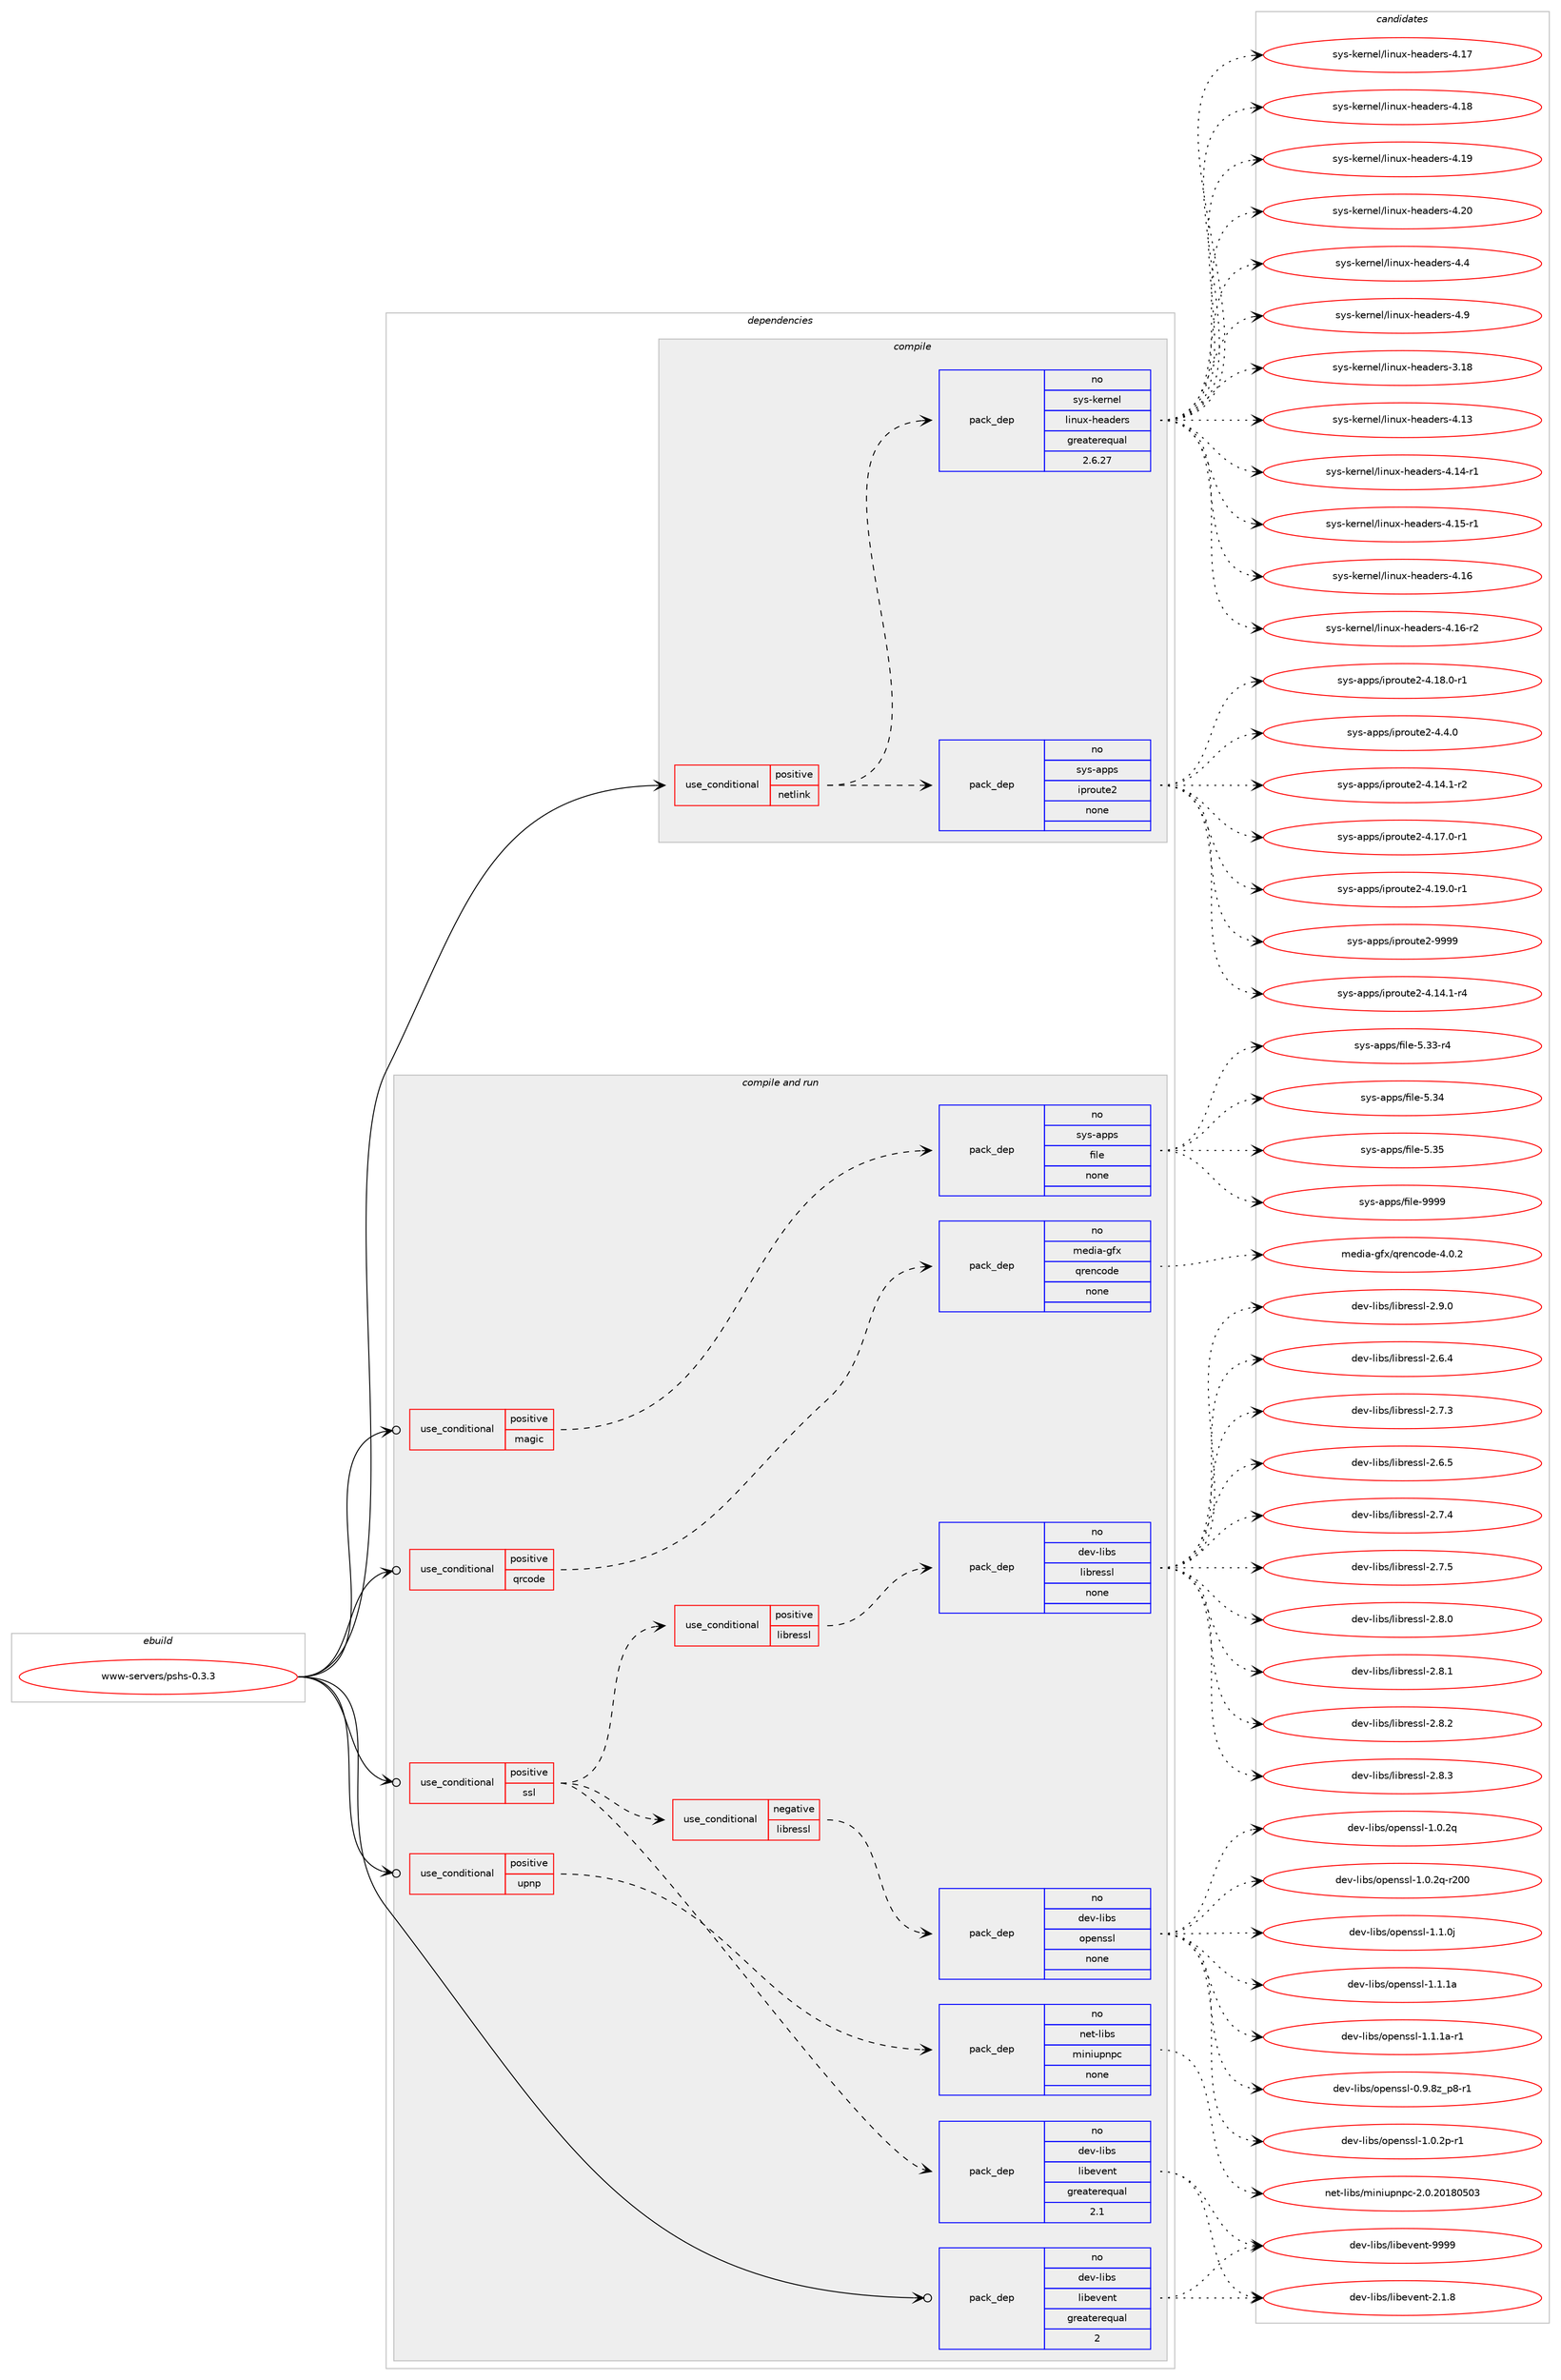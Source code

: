 digraph prolog {

# *************
# Graph options
# *************

newrank=true;
concentrate=true;
compound=true;
graph [rankdir=LR,fontname=Helvetica,fontsize=10,ranksep=1.5];#, ranksep=2.5, nodesep=0.2];
edge  [arrowhead=vee];
node  [fontname=Helvetica,fontsize=10];

# **********
# The ebuild
# **********

subgraph cluster_leftcol {
color=gray;
rank=same;
label=<<i>ebuild</i>>;
id [label="www-servers/pshs-0.3.3", color=red, width=4, href="../www-servers/pshs-0.3.3.svg"];
}

# ****************
# The dependencies
# ****************

subgraph cluster_midcol {
color=gray;
label=<<i>dependencies</i>>;
subgraph cluster_compile {
fillcolor="#eeeeee";
style=filled;
label=<<i>compile</i>>;
subgraph cond1788 {
dependency9525 [label=<<TABLE BORDER="0" CELLBORDER="1" CELLSPACING="0" CELLPADDING="4"><TR><TD ROWSPAN="3" CELLPADDING="10">use_conditional</TD></TR><TR><TD>positive</TD></TR><TR><TD>netlink</TD></TR></TABLE>>, shape=none, color=red];
subgraph pack7538 {
dependency9526 [label=<<TABLE BORDER="0" CELLBORDER="1" CELLSPACING="0" CELLPADDING="4" WIDTH="220"><TR><TD ROWSPAN="6" CELLPADDING="30">pack_dep</TD></TR><TR><TD WIDTH="110">no</TD></TR><TR><TD>sys-apps</TD></TR><TR><TD>iproute2</TD></TR><TR><TD>none</TD></TR><TR><TD></TD></TR></TABLE>>, shape=none, color=blue];
}
dependency9525:e -> dependency9526:w [weight=20,style="dashed",arrowhead="vee"];
subgraph pack7539 {
dependency9527 [label=<<TABLE BORDER="0" CELLBORDER="1" CELLSPACING="0" CELLPADDING="4" WIDTH="220"><TR><TD ROWSPAN="6" CELLPADDING="30">pack_dep</TD></TR><TR><TD WIDTH="110">no</TD></TR><TR><TD>sys-kernel</TD></TR><TR><TD>linux-headers</TD></TR><TR><TD>greaterequal</TD></TR><TR><TD>2.6.27</TD></TR></TABLE>>, shape=none, color=blue];
}
dependency9525:e -> dependency9527:w [weight=20,style="dashed",arrowhead="vee"];
}
id:e -> dependency9525:w [weight=20,style="solid",arrowhead="vee"];
}
subgraph cluster_compileandrun {
fillcolor="#eeeeee";
style=filled;
label=<<i>compile and run</i>>;
subgraph cond1789 {
dependency9528 [label=<<TABLE BORDER="0" CELLBORDER="1" CELLSPACING="0" CELLPADDING="4"><TR><TD ROWSPAN="3" CELLPADDING="10">use_conditional</TD></TR><TR><TD>positive</TD></TR><TR><TD>magic</TD></TR></TABLE>>, shape=none, color=red];
subgraph pack7540 {
dependency9529 [label=<<TABLE BORDER="0" CELLBORDER="1" CELLSPACING="0" CELLPADDING="4" WIDTH="220"><TR><TD ROWSPAN="6" CELLPADDING="30">pack_dep</TD></TR><TR><TD WIDTH="110">no</TD></TR><TR><TD>sys-apps</TD></TR><TR><TD>file</TD></TR><TR><TD>none</TD></TR><TR><TD></TD></TR></TABLE>>, shape=none, color=blue];
}
dependency9528:e -> dependency9529:w [weight=20,style="dashed",arrowhead="vee"];
}
id:e -> dependency9528:w [weight=20,style="solid",arrowhead="odotvee"];
subgraph cond1790 {
dependency9530 [label=<<TABLE BORDER="0" CELLBORDER="1" CELLSPACING="0" CELLPADDING="4"><TR><TD ROWSPAN="3" CELLPADDING="10">use_conditional</TD></TR><TR><TD>positive</TD></TR><TR><TD>qrcode</TD></TR></TABLE>>, shape=none, color=red];
subgraph pack7541 {
dependency9531 [label=<<TABLE BORDER="0" CELLBORDER="1" CELLSPACING="0" CELLPADDING="4" WIDTH="220"><TR><TD ROWSPAN="6" CELLPADDING="30">pack_dep</TD></TR><TR><TD WIDTH="110">no</TD></TR><TR><TD>media-gfx</TD></TR><TR><TD>qrencode</TD></TR><TR><TD>none</TD></TR><TR><TD></TD></TR></TABLE>>, shape=none, color=blue];
}
dependency9530:e -> dependency9531:w [weight=20,style="dashed",arrowhead="vee"];
}
id:e -> dependency9530:w [weight=20,style="solid",arrowhead="odotvee"];
subgraph cond1791 {
dependency9532 [label=<<TABLE BORDER="0" CELLBORDER="1" CELLSPACING="0" CELLPADDING="4"><TR><TD ROWSPAN="3" CELLPADDING="10">use_conditional</TD></TR><TR><TD>positive</TD></TR><TR><TD>ssl</TD></TR></TABLE>>, shape=none, color=red];
subgraph pack7542 {
dependency9533 [label=<<TABLE BORDER="0" CELLBORDER="1" CELLSPACING="0" CELLPADDING="4" WIDTH="220"><TR><TD ROWSPAN="6" CELLPADDING="30">pack_dep</TD></TR><TR><TD WIDTH="110">no</TD></TR><TR><TD>dev-libs</TD></TR><TR><TD>libevent</TD></TR><TR><TD>greaterequal</TD></TR><TR><TD>2.1</TD></TR></TABLE>>, shape=none, color=blue];
}
dependency9532:e -> dependency9533:w [weight=20,style="dashed",arrowhead="vee"];
subgraph cond1792 {
dependency9534 [label=<<TABLE BORDER="0" CELLBORDER="1" CELLSPACING="0" CELLPADDING="4"><TR><TD ROWSPAN="3" CELLPADDING="10">use_conditional</TD></TR><TR><TD>negative</TD></TR><TR><TD>libressl</TD></TR></TABLE>>, shape=none, color=red];
subgraph pack7543 {
dependency9535 [label=<<TABLE BORDER="0" CELLBORDER="1" CELLSPACING="0" CELLPADDING="4" WIDTH="220"><TR><TD ROWSPAN="6" CELLPADDING="30">pack_dep</TD></TR><TR><TD WIDTH="110">no</TD></TR><TR><TD>dev-libs</TD></TR><TR><TD>openssl</TD></TR><TR><TD>none</TD></TR><TR><TD></TD></TR></TABLE>>, shape=none, color=blue];
}
dependency9534:e -> dependency9535:w [weight=20,style="dashed",arrowhead="vee"];
}
dependency9532:e -> dependency9534:w [weight=20,style="dashed",arrowhead="vee"];
subgraph cond1793 {
dependency9536 [label=<<TABLE BORDER="0" CELLBORDER="1" CELLSPACING="0" CELLPADDING="4"><TR><TD ROWSPAN="3" CELLPADDING="10">use_conditional</TD></TR><TR><TD>positive</TD></TR><TR><TD>libressl</TD></TR></TABLE>>, shape=none, color=red];
subgraph pack7544 {
dependency9537 [label=<<TABLE BORDER="0" CELLBORDER="1" CELLSPACING="0" CELLPADDING="4" WIDTH="220"><TR><TD ROWSPAN="6" CELLPADDING="30">pack_dep</TD></TR><TR><TD WIDTH="110">no</TD></TR><TR><TD>dev-libs</TD></TR><TR><TD>libressl</TD></TR><TR><TD>none</TD></TR><TR><TD></TD></TR></TABLE>>, shape=none, color=blue];
}
dependency9536:e -> dependency9537:w [weight=20,style="dashed",arrowhead="vee"];
}
dependency9532:e -> dependency9536:w [weight=20,style="dashed",arrowhead="vee"];
}
id:e -> dependency9532:w [weight=20,style="solid",arrowhead="odotvee"];
subgraph cond1794 {
dependency9538 [label=<<TABLE BORDER="0" CELLBORDER="1" CELLSPACING="0" CELLPADDING="4"><TR><TD ROWSPAN="3" CELLPADDING="10">use_conditional</TD></TR><TR><TD>positive</TD></TR><TR><TD>upnp</TD></TR></TABLE>>, shape=none, color=red];
subgraph pack7545 {
dependency9539 [label=<<TABLE BORDER="0" CELLBORDER="1" CELLSPACING="0" CELLPADDING="4" WIDTH="220"><TR><TD ROWSPAN="6" CELLPADDING="30">pack_dep</TD></TR><TR><TD WIDTH="110">no</TD></TR><TR><TD>net-libs</TD></TR><TR><TD>miniupnpc</TD></TR><TR><TD>none</TD></TR><TR><TD></TD></TR></TABLE>>, shape=none, color=blue];
}
dependency9538:e -> dependency9539:w [weight=20,style="dashed",arrowhead="vee"];
}
id:e -> dependency9538:w [weight=20,style="solid",arrowhead="odotvee"];
subgraph pack7546 {
dependency9540 [label=<<TABLE BORDER="0" CELLBORDER="1" CELLSPACING="0" CELLPADDING="4" WIDTH="220"><TR><TD ROWSPAN="6" CELLPADDING="30">pack_dep</TD></TR><TR><TD WIDTH="110">no</TD></TR><TR><TD>dev-libs</TD></TR><TR><TD>libevent</TD></TR><TR><TD>greaterequal</TD></TR><TR><TD>2</TD></TR></TABLE>>, shape=none, color=blue];
}
id:e -> dependency9540:w [weight=20,style="solid",arrowhead="odotvee"];
}
subgraph cluster_run {
fillcolor="#eeeeee";
style=filled;
label=<<i>run</i>>;
}
}

# **************
# The candidates
# **************

subgraph cluster_choices {
rank=same;
color=gray;
label=<<i>candidates</i>>;

subgraph choice7538 {
color=black;
nodesep=1;
choice11512111545971121121154710511211411111711610150455246495246494511452 [label="sys-apps/iproute2-4.14.1-r4", color=red, width=4,href="../sys-apps/iproute2-4.14.1-r4.svg"];
choice11512111545971121121154710511211411111711610150455246495646484511449 [label="sys-apps/iproute2-4.18.0-r1", color=red, width=4,href="../sys-apps/iproute2-4.18.0-r1.svg"];
choice11512111545971121121154710511211411111711610150455246524648 [label="sys-apps/iproute2-4.4.0", color=red, width=4,href="../sys-apps/iproute2-4.4.0.svg"];
choice11512111545971121121154710511211411111711610150455246495246494511450 [label="sys-apps/iproute2-4.14.1-r2", color=red, width=4,href="../sys-apps/iproute2-4.14.1-r2.svg"];
choice11512111545971121121154710511211411111711610150455246495546484511449 [label="sys-apps/iproute2-4.17.0-r1", color=red, width=4,href="../sys-apps/iproute2-4.17.0-r1.svg"];
choice11512111545971121121154710511211411111711610150455246495746484511449 [label="sys-apps/iproute2-4.19.0-r1", color=red, width=4,href="../sys-apps/iproute2-4.19.0-r1.svg"];
choice115121115459711211211547105112114111117116101504557575757 [label="sys-apps/iproute2-9999", color=red, width=4,href="../sys-apps/iproute2-9999.svg"];
dependency9526:e -> choice11512111545971121121154710511211411111711610150455246495246494511452:w [style=dotted,weight="100"];
dependency9526:e -> choice11512111545971121121154710511211411111711610150455246495646484511449:w [style=dotted,weight="100"];
dependency9526:e -> choice11512111545971121121154710511211411111711610150455246524648:w [style=dotted,weight="100"];
dependency9526:e -> choice11512111545971121121154710511211411111711610150455246495246494511450:w [style=dotted,weight="100"];
dependency9526:e -> choice11512111545971121121154710511211411111711610150455246495546484511449:w [style=dotted,weight="100"];
dependency9526:e -> choice11512111545971121121154710511211411111711610150455246495746484511449:w [style=dotted,weight="100"];
dependency9526:e -> choice115121115459711211211547105112114111117116101504557575757:w [style=dotted,weight="100"];
}
subgraph choice7539 {
color=black;
nodesep=1;
choice115121115451071011141101011084710810511011712045104101971001011141154551464956 [label="sys-kernel/linux-headers-3.18", color=red, width=4,href="../sys-kernel/linux-headers-3.18.svg"];
choice115121115451071011141101011084710810511011712045104101971001011141154552464951 [label="sys-kernel/linux-headers-4.13", color=red, width=4,href="../sys-kernel/linux-headers-4.13.svg"];
choice1151211154510710111411010110847108105110117120451041019710010111411545524649524511449 [label="sys-kernel/linux-headers-4.14-r1", color=red, width=4,href="../sys-kernel/linux-headers-4.14-r1.svg"];
choice1151211154510710111411010110847108105110117120451041019710010111411545524649534511449 [label="sys-kernel/linux-headers-4.15-r1", color=red, width=4,href="../sys-kernel/linux-headers-4.15-r1.svg"];
choice115121115451071011141101011084710810511011712045104101971001011141154552464954 [label="sys-kernel/linux-headers-4.16", color=red, width=4,href="../sys-kernel/linux-headers-4.16.svg"];
choice1151211154510710111411010110847108105110117120451041019710010111411545524649544511450 [label="sys-kernel/linux-headers-4.16-r2", color=red, width=4,href="../sys-kernel/linux-headers-4.16-r2.svg"];
choice115121115451071011141101011084710810511011712045104101971001011141154552464955 [label="sys-kernel/linux-headers-4.17", color=red, width=4,href="../sys-kernel/linux-headers-4.17.svg"];
choice115121115451071011141101011084710810511011712045104101971001011141154552464956 [label="sys-kernel/linux-headers-4.18", color=red, width=4,href="../sys-kernel/linux-headers-4.18.svg"];
choice115121115451071011141101011084710810511011712045104101971001011141154552464957 [label="sys-kernel/linux-headers-4.19", color=red, width=4,href="../sys-kernel/linux-headers-4.19.svg"];
choice115121115451071011141101011084710810511011712045104101971001011141154552465048 [label="sys-kernel/linux-headers-4.20", color=red, width=4,href="../sys-kernel/linux-headers-4.20.svg"];
choice1151211154510710111411010110847108105110117120451041019710010111411545524652 [label="sys-kernel/linux-headers-4.4", color=red, width=4,href="../sys-kernel/linux-headers-4.4.svg"];
choice1151211154510710111411010110847108105110117120451041019710010111411545524657 [label="sys-kernel/linux-headers-4.9", color=red, width=4,href="../sys-kernel/linux-headers-4.9.svg"];
dependency9527:e -> choice115121115451071011141101011084710810511011712045104101971001011141154551464956:w [style=dotted,weight="100"];
dependency9527:e -> choice115121115451071011141101011084710810511011712045104101971001011141154552464951:w [style=dotted,weight="100"];
dependency9527:e -> choice1151211154510710111411010110847108105110117120451041019710010111411545524649524511449:w [style=dotted,weight="100"];
dependency9527:e -> choice1151211154510710111411010110847108105110117120451041019710010111411545524649534511449:w [style=dotted,weight="100"];
dependency9527:e -> choice115121115451071011141101011084710810511011712045104101971001011141154552464954:w [style=dotted,weight="100"];
dependency9527:e -> choice1151211154510710111411010110847108105110117120451041019710010111411545524649544511450:w [style=dotted,weight="100"];
dependency9527:e -> choice115121115451071011141101011084710810511011712045104101971001011141154552464955:w [style=dotted,weight="100"];
dependency9527:e -> choice115121115451071011141101011084710810511011712045104101971001011141154552464956:w [style=dotted,weight="100"];
dependency9527:e -> choice115121115451071011141101011084710810511011712045104101971001011141154552464957:w [style=dotted,weight="100"];
dependency9527:e -> choice115121115451071011141101011084710810511011712045104101971001011141154552465048:w [style=dotted,weight="100"];
dependency9527:e -> choice1151211154510710111411010110847108105110117120451041019710010111411545524652:w [style=dotted,weight="100"];
dependency9527:e -> choice1151211154510710111411010110847108105110117120451041019710010111411545524657:w [style=dotted,weight="100"];
}
subgraph choice7540 {
color=black;
nodesep=1;
choice11512111545971121121154710210510810145534651514511452 [label="sys-apps/file-5.33-r4", color=red, width=4,href="../sys-apps/file-5.33-r4.svg"];
choice1151211154597112112115471021051081014553465152 [label="sys-apps/file-5.34", color=red, width=4,href="../sys-apps/file-5.34.svg"];
choice1151211154597112112115471021051081014553465153 [label="sys-apps/file-5.35", color=red, width=4,href="../sys-apps/file-5.35.svg"];
choice1151211154597112112115471021051081014557575757 [label="sys-apps/file-9999", color=red, width=4,href="../sys-apps/file-9999.svg"];
dependency9529:e -> choice11512111545971121121154710210510810145534651514511452:w [style=dotted,weight="100"];
dependency9529:e -> choice1151211154597112112115471021051081014553465152:w [style=dotted,weight="100"];
dependency9529:e -> choice1151211154597112112115471021051081014553465153:w [style=dotted,weight="100"];
dependency9529:e -> choice1151211154597112112115471021051081014557575757:w [style=dotted,weight="100"];
}
subgraph choice7541 {
color=black;
nodesep=1;
choice10910110010597451031021204711311410111099111100101455246484650 [label="media-gfx/qrencode-4.0.2", color=red, width=4,href="../media-gfx/qrencode-4.0.2.svg"];
dependency9531:e -> choice10910110010597451031021204711311410111099111100101455246484650:w [style=dotted,weight="100"];
}
subgraph choice7542 {
color=black;
nodesep=1;
choice10010111845108105981154710810598101118101110116455046494656 [label="dev-libs/libevent-2.1.8", color=red, width=4,href="../dev-libs/libevent-2.1.8.svg"];
choice100101118451081059811547108105981011181011101164557575757 [label="dev-libs/libevent-9999", color=red, width=4,href="../dev-libs/libevent-9999.svg"];
dependency9533:e -> choice10010111845108105981154710810598101118101110116455046494656:w [style=dotted,weight="100"];
dependency9533:e -> choice100101118451081059811547108105981011181011101164557575757:w [style=dotted,weight="100"];
}
subgraph choice7543 {
color=black;
nodesep=1;
choice10010111845108105981154711111210111011511510845484657465612295112564511449 [label="dev-libs/openssl-0.9.8z_p8-r1", color=red, width=4,href="../dev-libs/openssl-0.9.8z_p8-r1.svg"];
choice1001011184510810598115471111121011101151151084549464846501124511449 [label="dev-libs/openssl-1.0.2p-r1", color=red, width=4,href="../dev-libs/openssl-1.0.2p-r1.svg"];
choice100101118451081059811547111112101110115115108454946484650113 [label="dev-libs/openssl-1.0.2q", color=red, width=4,href="../dev-libs/openssl-1.0.2q.svg"];
choice10010111845108105981154711111210111011511510845494648465011345114504848 [label="dev-libs/openssl-1.0.2q-r200", color=red, width=4,href="../dev-libs/openssl-1.0.2q-r200.svg"];
choice100101118451081059811547111112101110115115108454946494648106 [label="dev-libs/openssl-1.1.0j", color=red, width=4,href="../dev-libs/openssl-1.1.0j.svg"];
choice10010111845108105981154711111210111011511510845494649464997 [label="dev-libs/openssl-1.1.1a", color=red, width=4,href="../dev-libs/openssl-1.1.1a.svg"];
choice100101118451081059811547111112101110115115108454946494649974511449 [label="dev-libs/openssl-1.1.1a-r1", color=red, width=4,href="../dev-libs/openssl-1.1.1a-r1.svg"];
dependency9535:e -> choice10010111845108105981154711111210111011511510845484657465612295112564511449:w [style=dotted,weight="100"];
dependency9535:e -> choice1001011184510810598115471111121011101151151084549464846501124511449:w [style=dotted,weight="100"];
dependency9535:e -> choice100101118451081059811547111112101110115115108454946484650113:w [style=dotted,weight="100"];
dependency9535:e -> choice10010111845108105981154711111210111011511510845494648465011345114504848:w [style=dotted,weight="100"];
dependency9535:e -> choice100101118451081059811547111112101110115115108454946494648106:w [style=dotted,weight="100"];
dependency9535:e -> choice10010111845108105981154711111210111011511510845494649464997:w [style=dotted,weight="100"];
dependency9535:e -> choice100101118451081059811547111112101110115115108454946494649974511449:w [style=dotted,weight="100"];
}
subgraph choice7544 {
color=black;
nodesep=1;
choice10010111845108105981154710810598114101115115108455046544652 [label="dev-libs/libressl-2.6.4", color=red, width=4,href="../dev-libs/libressl-2.6.4.svg"];
choice10010111845108105981154710810598114101115115108455046554651 [label="dev-libs/libressl-2.7.3", color=red, width=4,href="../dev-libs/libressl-2.7.3.svg"];
choice10010111845108105981154710810598114101115115108455046544653 [label="dev-libs/libressl-2.6.5", color=red, width=4,href="../dev-libs/libressl-2.6.5.svg"];
choice10010111845108105981154710810598114101115115108455046554652 [label="dev-libs/libressl-2.7.4", color=red, width=4,href="../dev-libs/libressl-2.7.4.svg"];
choice10010111845108105981154710810598114101115115108455046554653 [label="dev-libs/libressl-2.7.5", color=red, width=4,href="../dev-libs/libressl-2.7.5.svg"];
choice10010111845108105981154710810598114101115115108455046564648 [label="dev-libs/libressl-2.8.0", color=red, width=4,href="../dev-libs/libressl-2.8.0.svg"];
choice10010111845108105981154710810598114101115115108455046564649 [label="dev-libs/libressl-2.8.1", color=red, width=4,href="../dev-libs/libressl-2.8.1.svg"];
choice10010111845108105981154710810598114101115115108455046564650 [label="dev-libs/libressl-2.8.2", color=red, width=4,href="../dev-libs/libressl-2.8.2.svg"];
choice10010111845108105981154710810598114101115115108455046564651 [label="dev-libs/libressl-2.8.3", color=red, width=4,href="../dev-libs/libressl-2.8.3.svg"];
choice10010111845108105981154710810598114101115115108455046574648 [label="dev-libs/libressl-2.9.0", color=red, width=4,href="../dev-libs/libressl-2.9.0.svg"];
dependency9537:e -> choice10010111845108105981154710810598114101115115108455046544652:w [style=dotted,weight="100"];
dependency9537:e -> choice10010111845108105981154710810598114101115115108455046554651:w [style=dotted,weight="100"];
dependency9537:e -> choice10010111845108105981154710810598114101115115108455046544653:w [style=dotted,weight="100"];
dependency9537:e -> choice10010111845108105981154710810598114101115115108455046554652:w [style=dotted,weight="100"];
dependency9537:e -> choice10010111845108105981154710810598114101115115108455046554653:w [style=dotted,weight="100"];
dependency9537:e -> choice10010111845108105981154710810598114101115115108455046564648:w [style=dotted,weight="100"];
dependency9537:e -> choice10010111845108105981154710810598114101115115108455046564649:w [style=dotted,weight="100"];
dependency9537:e -> choice10010111845108105981154710810598114101115115108455046564650:w [style=dotted,weight="100"];
dependency9537:e -> choice10010111845108105981154710810598114101115115108455046564651:w [style=dotted,weight="100"];
dependency9537:e -> choice10010111845108105981154710810598114101115115108455046574648:w [style=dotted,weight="100"];
}
subgraph choice7545 {
color=black;
nodesep=1;
choice1101011164510810598115471091051101051171121101129945504648465048495648534851 [label="net-libs/miniupnpc-2.0.20180503", color=red, width=4,href="../net-libs/miniupnpc-2.0.20180503.svg"];
dependency9539:e -> choice1101011164510810598115471091051101051171121101129945504648465048495648534851:w [style=dotted,weight="100"];
}
subgraph choice7546 {
color=black;
nodesep=1;
choice10010111845108105981154710810598101118101110116455046494656 [label="dev-libs/libevent-2.1.8", color=red, width=4,href="../dev-libs/libevent-2.1.8.svg"];
choice100101118451081059811547108105981011181011101164557575757 [label="dev-libs/libevent-9999", color=red, width=4,href="../dev-libs/libevent-9999.svg"];
dependency9540:e -> choice10010111845108105981154710810598101118101110116455046494656:w [style=dotted,weight="100"];
dependency9540:e -> choice100101118451081059811547108105981011181011101164557575757:w [style=dotted,weight="100"];
}
}

}
